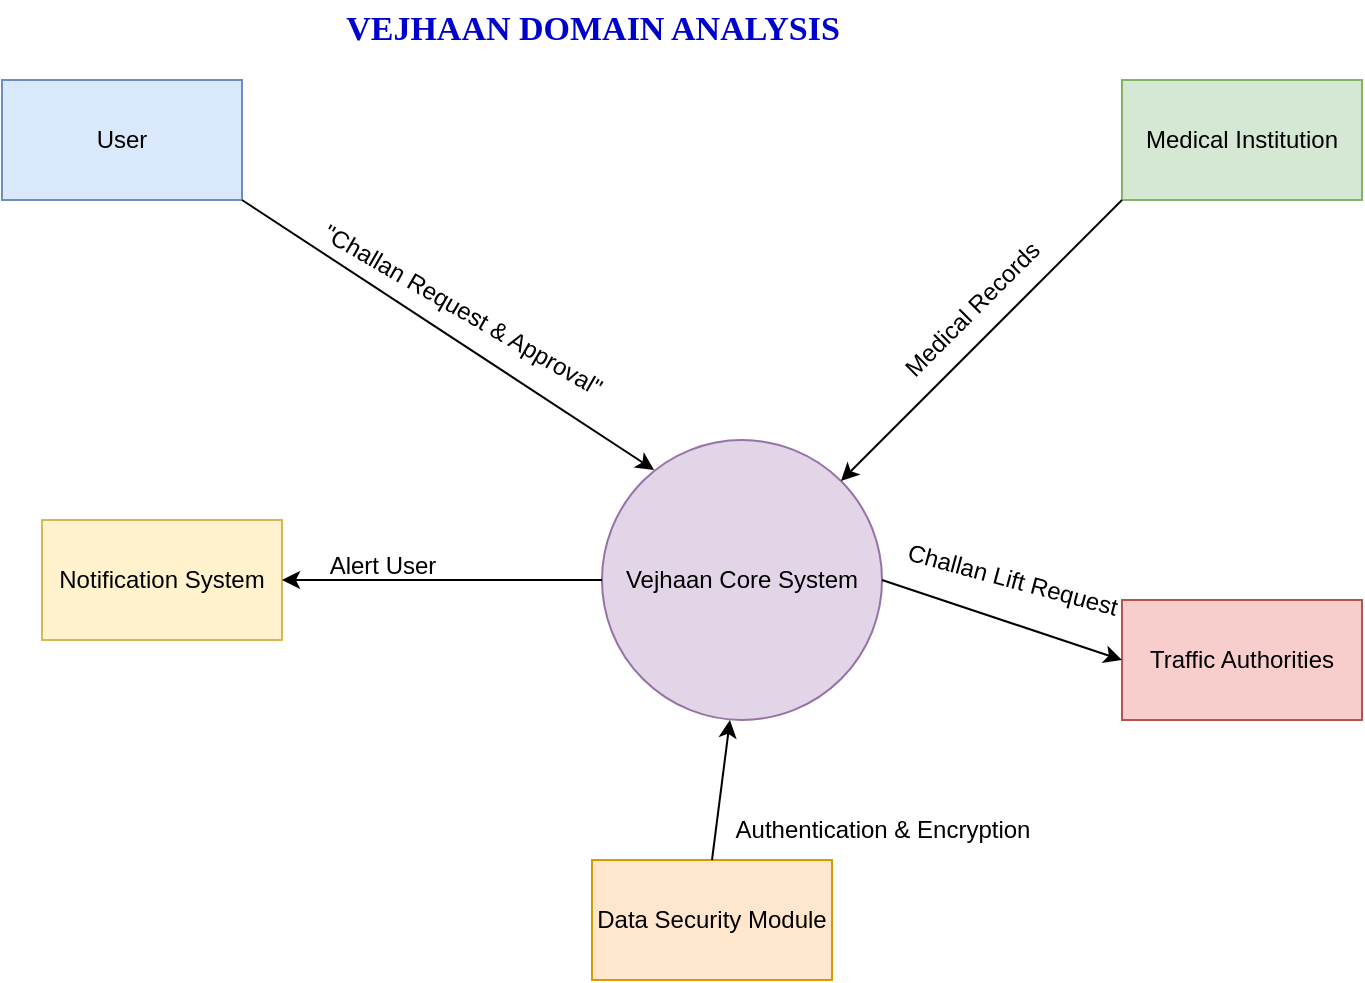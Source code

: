 <mxfile version="26.0.9">
  <diagram name="Page-1" id="ZFK-HAzBCKB-DWY07s3x">
    <mxGraphModel dx="1098" dy="820" grid="1" gridSize="10" guides="1" tooltips="1" connect="1" arrows="1" fold="1" page="1" pageScale="1" pageWidth="850" pageHeight="1100" math="0" shadow="0">
      <root>
        <mxCell id="0" />
        <mxCell id="1" parent="0" />
        <mxCell id="stbwRQYuJq_80yo96sv_-1" value="Vejhaan Core System" style="ellipse;whiteSpace=wrap;html=1;aspect=fixed;fillColor=#e1d5e7;strokeColor=#9673a6;" vertex="1" parent="1">
          <mxGeometry x="370" y="340" width="140" height="140" as="geometry" />
        </mxCell>
        <mxCell id="stbwRQYuJq_80yo96sv_-2" value="Notification System" style="rounded=0;whiteSpace=wrap;html=1;fillColor=#fff2cc;strokeColor=#d6b656;" vertex="1" parent="1">
          <mxGeometry x="90" y="380" width="120" height="60" as="geometry" />
        </mxCell>
        <mxCell id="stbwRQYuJq_80yo96sv_-3" value="User" style="rounded=0;whiteSpace=wrap;html=1;fillColor=#dae8fc;strokeColor=#6c8ebf;" vertex="1" parent="1">
          <mxGeometry x="70" y="160" width="120" height="60" as="geometry" />
        </mxCell>
        <mxCell id="stbwRQYuJq_80yo96sv_-4" value="Data Security Module" style="rounded=0;whiteSpace=wrap;html=1;fillColor=#ffe6cc;strokeColor=#d79b00;" vertex="1" parent="1">
          <mxGeometry x="365" y="550" width="120" height="60" as="geometry" />
        </mxCell>
        <mxCell id="stbwRQYuJq_80yo96sv_-5" value="Medical Institution" style="rounded=0;whiteSpace=wrap;html=1;fillColor=#d5e8d4;strokeColor=#82b366;" vertex="1" parent="1">
          <mxGeometry x="630" y="160" width="120" height="60" as="geometry" />
        </mxCell>
        <mxCell id="stbwRQYuJq_80yo96sv_-6" value="Traffic Authorities" style="rounded=0;whiteSpace=wrap;html=1;fillColor=#f8cecc;strokeColor=#b85450;" vertex="1" parent="1">
          <mxGeometry x="630" y="420" width="120" height="60" as="geometry" />
        </mxCell>
        <mxCell id="stbwRQYuJq_80yo96sv_-7" value="" style="endArrow=classic;html=1;rounded=0;exitX=1;exitY=1;exitDx=0;exitDy=0;entryX=0.186;entryY=0.107;entryDx=0;entryDy=0;entryPerimeter=0;" edge="1" parent="1" source="stbwRQYuJq_80yo96sv_-3" target="stbwRQYuJq_80yo96sv_-1">
          <mxGeometry width="50" height="50" relative="1" as="geometry">
            <mxPoint x="400" y="450" as="sourcePoint" />
            <mxPoint x="450" y="400" as="targetPoint" />
          </mxGeometry>
        </mxCell>
        <mxCell id="stbwRQYuJq_80yo96sv_-9" value="" style="endArrow=classic;html=1;rounded=0;exitX=0.5;exitY=0;exitDx=0;exitDy=0;entryX=0.457;entryY=1;entryDx=0;entryDy=0;entryPerimeter=0;" edge="1" parent="1" source="stbwRQYuJq_80yo96sv_-4" target="stbwRQYuJq_80yo96sv_-1">
          <mxGeometry width="50" height="50" relative="1" as="geometry">
            <mxPoint x="400" y="450" as="sourcePoint" />
            <mxPoint x="450" y="400" as="targetPoint" />
          </mxGeometry>
        </mxCell>
        <mxCell id="stbwRQYuJq_80yo96sv_-11" value="" style="endArrow=classic;html=1;rounded=0;entryX=0;entryY=0.5;entryDx=0;entryDy=0;exitX=1;exitY=0.5;exitDx=0;exitDy=0;" edge="1" parent="1" source="stbwRQYuJq_80yo96sv_-1" target="stbwRQYuJq_80yo96sv_-6">
          <mxGeometry width="50" height="50" relative="1" as="geometry">
            <mxPoint x="400" y="450" as="sourcePoint" />
            <mxPoint x="450" y="400" as="targetPoint" />
          </mxGeometry>
        </mxCell>
        <mxCell id="stbwRQYuJq_80yo96sv_-12" value="&quot;Challan Request &amp;amp; Approval&quot;" style="text;html=1;align=center;verticalAlign=middle;resizable=0;points=[];autosize=1;strokeColor=none;fillColor=none;rotation=30;" vertex="1" parent="1">
          <mxGeometry x="210" y="260" width="180" height="30" as="geometry" />
        </mxCell>
        <mxCell id="stbwRQYuJq_80yo96sv_-14" value="Medical Records" style="text;html=1;align=center;verticalAlign=middle;resizable=0;points=[];autosize=1;strokeColor=none;fillColor=none;rotation=-45;" vertex="1" parent="1">
          <mxGeometry x="500" y="260" width="110" height="30" as="geometry" />
        </mxCell>
        <mxCell id="stbwRQYuJq_80yo96sv_-15" value="Challan Lift Request" style="text;html=1;align=center;verticalAlign=middle;resizable=0;points=[];autosize=1;strokeColor=none;fillColor=none;rotation=15;" vertex="1" parent="1">
          <mxGeometry x="510" y="395" width="130" height="30" as="geometry" />
        </mxCell>
        <mxCell id="stbwRQYuJq_80yo96sv_-16" value="Alert User" style="text;html=1;align=center;verticalAlign=middle;resizable=0;points=[];autosize=1;strokeColor=none;fillColor=none;" vertex="1" parent="1">
          <mxGeometry x="220" y="388" width="80" height="30" as="geometry" />
        </mxCell>
        <mxCell id="stbwRQYuJq_80yo96sv_-19" value="" style="endArrow=classic;html=1;rounded=0;entryX=1;entryY=0.5;entryDx=0;entryDy=0;exitX=0;exitY=0.5;exitDx=0;exitDy=0;" edge="1" parent="1" source="stbwRQYuJq_80yo96sv_-1" target="stbwRQYuJq_80yo96sv_-2">
          <mxGeometry width="50" height="50" relative="1" as="geometry">
            <mxPoint x="400" y="450" as="sourcePoint" />
            <mxPoint x="450" y="400" as="targetPoint" />
          </mxGeometry>
        </mxCell>
        <mxCell id="stbwRQYuJq_80yo96sv_-20" value="" style="endArrow=classic;html=1;rounded=0;entryX=1;entryY=0;entryDx=0;entryDy=0;exitX=0;exitY=1;exitDx=0;exitDy=0;" edge="1" parent="1" source="stbwRQYuJq_80yo96sv_-5" target="stbwRQYuJq_80yo96sv_-1">
          <mxGeometry width="50" height="50" relative="1" as="geometry">
            <mxPoint x="400" y="450" as="sourcePoint" />
            <mxPoint x="450" y="400" as="targetPoint" />
          </mxGeometry>
        </mxCell>
        <mxCell id="stbwRQYuJq_80yo96sv_-21" value="Authentication &amp;amp; Encryption" style="text;html=1;align=center;verticalAlign=middle;resizable=0;points=[];autosize=1;strokeColor=none;fillColor=none;" vertex="1" parent="1">
          <mxGeometry x="425" y="520" width="170" height="30" as="geometry" />
        </mxCell>
        <mxCell id="stbwRQYuJq_80yo96sv_-22" value="&lt;b&gt;&lt;font face=&quot;Times New Roman&quot; style=&quot;font-size: 17px; color: rgb(0, 0, 204);&quot;&gt;VEJHAAN DOMAIN ANALYSIS&lt;/font&gt;&lt;/b&gt;" style="text;html=1;align=center;verticalAlign=middle;resizable=0;points=[];autosize=1;strokeColor=none;fillColor=none;" vertex="1" parent="1">
          <mxGeometry x="230" y="120" width="270" height="30" as="geometry" />
        </mxCell>
      </root>
    </mxGraphModel>
  </diagram>
</mxfile>
